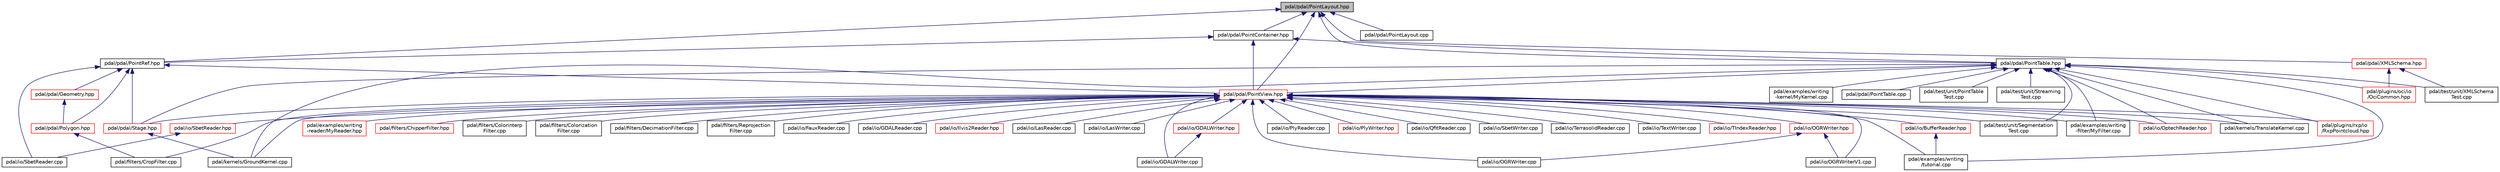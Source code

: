 digraph "pdal/pdal/PointLayout.hpp"
{
  edge [fontname="Helvetica",fontsize="10",labelfontname="Helvetica",labelfontsize="10"];
  node [fontname="Helvetica",fontsize="10",shape=record];
  Node1 [label="pdal/pdal/PointLayout.hpp",height=0.2,width=0.4,color="black", fillcolor="grey75", style="filled", fontcolor="black"];
  Node1 -> Node2 [dir="back",color="midnightblue",fontsize="10",style="solid",fontname="Helvetica"];
  Node2 [label="pdal/pdal/PointContainer.hpp",height=0.2,width=0.4,color="black", fillcolor="white", style="filled",URL="$PointContainer_8hpp.html"];
  Node2 -> Node3 [dir="back",color="midnightblue",fontsize="10",style="solid",fontname="Helvetica"];
  Node3 [label="pdal/pdal/PointRef.hpp",height=0.2,width=0.4,color="black", fillcolor="white", style="filled",URL="$PointRef_8hpp.html"];
  Node3 -> Node4 [dir="back",color="midnightblue",fontsize="10",style="solid",fontname="Helvetica"];
  Node4 [label="pdal/io/SbetReader.cpp",height=0.2,width=0.4,color="black", fillcolor="white", style="filled",URL="$SbetReader_8cpp.html"];
  Node3 -> Node5 [dir="back",color="midnightblue",fontsize="10",style="solid",fontname="Helvetica"];
  Node5 [label="pdal/pdal/Geometry.hpp",height=0.2,width=0.4,color="red", fillcolor="white", style="filled",URL="$Geometry_8hpp.html"];
  Node5 -> Node6 [dir="back",color="midnightblue",fontsize="10",style="solid",fontname="Helvetica"];
  Node6 [label="pdal/pdal/Polygon.hpp",height=0.2,width=0.4,color="red", fillcolor="white", style="filled",URL="$Polygon_8hpp.html"];
  Node6 -> Node7 [dir="back",color="midnightblue",fontsize="10",style="solid",fontname="Helvetica"];
  Node7 [label="pdal/filters/CropFilter.cpp",height=0.2,width=0.4,color="black", fillcolor="white", style="filled",URL="$CropFilter_8cpp.html"];
  Node3 -> Node8 [dir="back",color="midnightblue",fontsize="10",style="solid",fontname="Helvetica"];
  Node8 [label="pdal/pdal/PointView.hpp",height=0.2,width=0.4,color="red", fillcolor="white", style="filled",URL="$PointView_8hpp.html"];
  Node8 -> Node9 [dir="back",color="midnightblue",fontsize="10",style="solid",fontname="Helvetica"];
  Node9 [label="pdal/examples/writing\l/tutorial.cpp",height=0.2,width=0.4,color="black", fillcolor="white", style="filled",URL="$tutorial_8cpp.html"];
  Node8 -> Node10 [dir="back",color="midnightblue",fontsize="10",style="solid",fontname="Helvetica"];
  Node10 [label="pdal/examples/writing\l-filter/MyFilter.cpp",height=0.2,width=0.4,color="black", fillcolor="white", style="filled",URL="$MyFilter_8cpp.html"];
  Node8 -> Node11 [dir="back",color="midnightblue",fontsize="10",style="solid",fontname="Helvetica"];
  Node11 [label="pdal/examples/writing\l-reader/MyReader.hpp",height=0.2,width=0.4,color="red", fillcolor="white", style="filled",URL="$MyReader_8hpp.html"];
  Node8 -> Node12 [dir="back",color="midnightblue",fontsize="10",style="solid",fontname="Helvetica"];
  Node12 [label="pdal/filters/ChipperFilter.hpp",height=0.2,width=0.4,color="red", fillcolor="white", style="filled",URL="$ChipperFilter_8hpp.html"];
  Node8 -> Node13 [dir="back",color="midnightblue",fontsize="10",style="solid",fontname="Helvetica"];
  Node13 [label="pdal/filters/Colorinterp\lFilter.cpp",height=0.2,width=0.4,color="black", fillcolor="white", style="filled",URL="$ColorinterpFilter_8cpp.html"];
  Node8 -> Node14 [dir="back",color="midnightblue",fontsize="10",style="solid",fontname="Helvetica"];
  Node14 [label="pdal/filters/Colorization\lFilter.cpp",height=0.2,width=0.4,color="black", fillcolor="white", style="filled",URL="$ColorizationFilter_8cpp.html"];
  Node8 -> Node7 [dir="back",color="midnightblue",fontsize="10",style="solid",fontname="Helvetica"];
  Node8 -> Node15 [dir="back",color="midnightblue",fontsize="10",style="solid",fontname="Helvetica"];
  Node15 [label="pdal/filters/DecimationFilter.cpp",height=0.2,width=0.4,color="black", fillcolor="white", style="filled",URL="$DecimationFilter_8cpp.html"];
  Node8 -> Node16 [dir="back",color="midnightblue",fontsize="10",style="solid",fontname="Helvetica"];
  Node16 [label="pdal/filters/Reprojection\lFilter.cpp",height=0.2,width=0.4,color="black", fillcolor="white", style="filled",URL="$ReprojectionFilter_8cpp.html"];
  Node8 -> Node17 [dir="back",color="midnightblue",fontsize="10",style="solid",fontname="Helvetica"];
  Node17 [label="pdal/io/BufferReader.hpp",height=0.2,width=0.4,color="red", fillcolor="white", style="filled",URL="$BufferReader_8hpp.html"];
  Node17 -> Node9 [dir="back",color="midnightblue",fontsize="10",style="solid",fontname="Helvetica"];
  Node8 -> Node18 [dir="back",color="midnightblue",fontsize="10",style="solid",fontname="Helvetica"];
  Node18 [label="pdal/io/FauxReader.cpp",height=0.2,width=0.4,color="black", fillcolor="white", style="filled",URL="$FauxReader_8cpp.html"];
  Node8 -> Node19 [dir="back",color="midnightblue",fontsize="10",style="solid",fontname="Helvetica"];
  Node19 [label="pdal/io/GDALReader.cpp",height=0.2,width=0.4,color="black", fillcolor="white", style="filled",URL="$GDALReader_8cpp.html"];
  Node8 -> Node20 [dir="back",color="midnightblue",fontsize="10",style="solid",fontname="Helvetica"];
  Node20 [label="pdal/io/GDALWriter.hpp",height=0.2,width=0.4,color="red", fillcolor="white", style="filled",URL="$GDALWriter_8hpp.html"];
  Node20 -> Node21 [dir="back",color="midnightblue",fontsize="10",style="solid",fontname="Helvetica"];
  Node21 [label="pdal/io/GDALWriter.cpp",height=0.2,width=0.4,color="black", fillcolor="white", style="filled",URL="$GDALWriter_8cpp.html"];
  Node8 -> Node21 [dir="back",color="midnightblue",fontsize="10",style="solid",fontname="Helvetica"];
  Node8 -> Node22 [dir="back",color="midnightblue",fontsize="10",style="solid",fontname="Helvetica"];
  Node22 [label="pdal/io/Ilvis2Reader.hpp",height=0.2,width=0.4,color="red", fillcolor="white", style="filled",URL="$Ilvis2Reader_8hpp.html"];
  Node8 -> Node23 [dir="back",color="midnightblue",fontsize="10",style="solid",fontname="Helvetica"];
  Node23 [label="pdal/io/LasReader.cpp",height=0.2,width=0.4,color="black", fillcolor="white", style="filled",URL="$LasReader_8cpp.html"];
  Node8 -> Node24 [dir="back",color="midnightblue",fontsize="10",style="solid",fontname="Helvetica"];
  Node24 [label="pdal/io/LasWriter.cpp",height=0.2,width=0.4,color="black", fillcolor="white", style="filled",URL="$LasWriter_8cpp.html"];
  Node8 -> Node25 [dir="back",color="midnightblue",fontsize="10",style="solid",fontname="Helvetica"];
  Node25 [label="pdal/io/OGRWriter.hpp",height=0.2,width=0.4,color="red", fillcolor="white", style="filled",URL="$OGRWriter_8hpp.html"];
  Node25 -> Node26 [dir="back",color="midnightblue",fontsize="10",style="solid",fontname="Helvetica"];
  Node26 [label="pdal/io/OGRWriter.cpp",height=0.2,width=0.4,color="black", fillcolor="white", style="filled",URL="$OGRWriter_8cpp.html"];
  Node25 -> Node27 [dir="back",color="midnightblue",fontsize="10",style="solid",fontname="Helvetica"];
  Node27 [label="pdal/io/OGRWriterV1.cpp",height=0.2,width=0.4,color="black", fillcolor="white", style="filled",URL="$OGRWriterV1_8cpp.html"];
  Node8 -> Node26 [dir="back",color="midnightblue",fontsize="10",style="solid",fontname="Helvetica"];
  Node8 -> Node27 [dir="back",color="midnightblue",fontsize="10",style="solid",fontname="Helvetica"];
  Node8 -> Node28 [dir="back",color="midnightblue",fontsize="10",style="solid",fontname="Helvetica"];
  Node28 [label="pdal/io/OptechReader.hpp",height=0.2,width=0.4,color="red", fillcolor="white", style="filled",URL="$OptechReader_8hpp.html"];
  Node8 -> Node29 [dir="back",color="midnightblue",fontsize="10",style="solid",fontname="Helvetica"];
  Node29 [label="pdal/io/PlyReader.cpp",height=0.2,width=0.4,color="black", fillcolor="white", style="filled",URL="$PlyReader_8cpp.html"];
  Node8 -> Node30 [dir="back",color="midnightblue",fontsize="10",style="solid",fontname="Helvetica"];
  Node30 [label="pdal/io/PlyWriter.hpp",height=0.2,width=0.4,color="red", fillcolor="white", style="filled",URL="$PlyWriter_8hpp.html"];
  Node8 -> Node31 [dir="back",color="midnightblue",fontsize="10",style="solid",fontname="Helvetica"];
  Node31 [label="pdal/io/QfitReader.cpp",height=0.2,width=0.4,color="black", fillcolor="white", style="filled",URL="$QfitReader_8cpp.html"];
  Node8 -> Node32 [dir="back",color="midnightblue",fontsize="10",style="solid",fontname="Helvetica"];
  Node32 [label="pdal/io/SbetReader.hpp",height=0.2,width=0.4,color="red", fillcolor="white", style="filled",URL="$SbetReader_8hpp.html"];
  Node32 -> Node4 [dir="back",color="midnightblue",fontsize="10",style="solid",fontname="Helvetica"];
  Node8 -> Node33 [dir="back",color="midnightblue",fontsize="10",style="solid",fontname="Helvetica"];
  Node33 [label="pdal/io/SbetWriter.cpp",height=0.2,width=0.4,color="black", fillcolor="white", style="filled",URL="$SbetWriter_8cpp.html"];
  Node8 -> Node34 [dir="back",color="midnightblue",fontsize="10",style="solid",fontname="Helvetica"];
  Node34 [label="pdal/io/TerrasolidReader.cpp",height=0.2,width=0.4,color="black", fillcolor="white", style="filled",URL="$TerrasolidReader_8cpp.html"];
  Node8 -> Node35 [dir="back",color="midnightblue",fontsize="10",style="solid",fontname="Helvetica"];
  Node35 [label="pdal/io/TextWriter.cpp",height=0.2,width=0.4,color="black", fillcolor="white", style="filled",URL="$TextWriter_8cpp.html"];
  Node8 -> Node36 [dir="back",color="midnightblue",fontsize="10",style="solid",fontname="Helvetica"];
  Node36 [label="pdal/io/TIndexReader.hpp",height=0.2,width=0.4,color="red", fillcolor="white", style="filled",URL="$TIndexReader_8hpp.html"];
  Node8 -> Node37 [dir="back",color="midnightblue",fontsize="10",style="solid",fontname="Helvetica"];
  Node37 [label="pdal/kernels/GroundKernel.cpp",height=0.2,width=0.4,color="black", fillcolor="white", style="filled",URL="$GroundKernel_8cpp.html"];
  Node8 -> Node38 [dir="back",color="midnightblue",fontsize="10",style="solid",fontname="Helvetica"];
  Node38 [label="pdal/kernels/TranslateKernel.cpp",height=0.2,width=0.4,color="black", fillcolor="white", style="filled",URL="$TranslateKernel_8cpp.html"];
  Node8 -> Node39 [dir="back",color="midnightblue",fontsize="10",style="solid",fontname="Helvetica"];
  Node39 [label="pdal/pdal/Stage.hpp",height=0.2,width=0.4,color="red", fillcolor="white", style="filled",URL="$Stage_8hpp.html"];
  Node39 -> Node37 [dir="back",color="midnightblue",fontsize="10",style="solid",fontname="Helvetica"];
  Node8 -> Node40 [dir="back",color="midnightblue",fontsize="10",style="solid",fontname="Helvetica"];
  Node40 [label="pdal/plugins/rxp/io\l/RxpPointcloud.hpp",height=0.2,width=0.4,color="red", fillcolor="white", style="filled",URL="$RxpPointcloud_8hpp.html"];
  Node8 -> Node41 [dir="back",color="midnightblue",fontsize="10",style="solid",fontname="Helvetica"];
  Node41 [label="pdal/test/unit/Segmentation\lTest.cpp",height=0.2,width=0.4,color="black", fillcolor="white", style="filled",URL="$SegmentationTest_8cpp.html"];
  Node3 -> Node6 [dir="back",color="midnightblue",fontsize="10",style="solid",fontname="Helvetica"];
  Node3 -> Node39 [dir="back",color="midnightblue",fontsize="10",style="solid",fontname="Helvetica"];
  Node2 -> Node42 [dir="back",color="midnightblue",fontsize="10",style="solid",fontname="Helvetica"];
  Node42 [label="pdal/pdal/PointTable.hpp",height=0.2,width=0.4,color="black", fillcolor="white", style="filled",URL="$PointTable_8hpp.html"];
  Node42 -> Node9 [dir="back",color="midnightblue",fontsize="10",style="solid",fontname="Helvetica"];
  Node42 -> Node10 [dir="back",color="midnightblue",fontsize="10",style="solid",fontname="Helvetica"];
  Node42 -> Node43 [dir="back",color="midnightblue",fontsize="10",style="solid",fontname="Helvetica"];
  Node43 [label="pdal/examples/writing\l-kernel/MyKernel.cpp",height=0.2,width=0.4,color="black", fillcolor="white", style="filled",URL="$MyKernel_8cpp.html"];
  Node42 -> Node28 [dir="back",color="midnightblue",fontsize="10",style="solid",fontname="Helvetica"];
  Node42 -> Node37 [dir="back",color="midnightblue",fontsize="10",style="solid",fontname="Helvetica"];
  Node42 -> Node38 [dir="back",color="midnightblue",fontsize="10",style="solid",fontname="Helvetica"];
  Node42 -> Node44 [dir="back",color="midnightblue",fontsize="10",style="solid",fontname="Helvetica"];
  Node44 [label="pdal/pdal/PointTable.cpp",height=0.2,width=0.4,color="black", fillcolor="white", style="filled",URL="$PointTable_8cpp.html"];
  Node42 -> Node8 [dir="back",color="midnightblue",fontsize="10",style="solid",fontname="Helvetica"];
  Node42 -> Node39 [dir="back",color="midnightblue",fontsize="10",style="solid",fontname="Helvetica"];
  Node42 -> Node45 [dir="back",color="midnightblue",fontsize="10",style="solid",fontname="Helvetica"];
  Node45 [label="pdal/plugins/oci/io\l/OciCommon.hpp",height=0.2,width=0.4,color="red", fillcolor="white", style="filled",URL="$OciCommon_8hpp.html"];
  Node42 -> Node40 [dir="back",color="midnightblue",fontsize="10",style="solid",fontname="Helvetica"];
  Node42 -> Node46 [dir="back",color="midnightblue",fontsize="10",style="solid",fontname="Helvetica"];
  Node46 [label="pdal/test/unit/PointTable\lTest.cpp",height=0.2,width=0.4,color="black", fillcolor="white", style="filled",URL="$PointTableTest_8cpp.html"];
  Node42 -> Node41 [dir="back",color="midnightblue",fontsize="10",style="solid",fontname="Helvetica"];
  Node42 -> Node47 [dir="back",color="midnightblue",fontsize="10",style="solid",fontname="Helvetica"];
  Node47 [label="pdal/test/unit/Streaming\lTest.cpp",height=0.2,width=0.4,color="black", fillcolor="white", style="filled",URL="$StreamingTest_8cpp.html"];
  Node42 -> Node48 [dir="back",color="midnightblue",fontsize="10",style="solid",fontname="Helvetica"];
  Node48 [label="pdal/test/unit/XMLSchema\lTest.cpp",height=0.2,width=0.4,color="black", fillcolor="white", style="filled",URL="$XMLSchemaTest_8cpp.html"];
  Node2 -> Node8 [dir="back",color="midnightblue",fontsize="10",style="solid",fontname="Helvetica"];
  Node1 -> Node49 [dir="back",color="midnightblue",fontsize="10",style="solid",fontname="Helvetica"];
  Node49 [label="pdal/pdal/PointLayout.cpp",height=0.2,width=0.4,color="black", fillcolor="white", style="filled",URL="$PointLayout_8cpp.html"];
  Node1 -> Node3 [dir="back",color="midnightblue",fontsize="10",style="solid",fontname="Helvetica"];
  Node1 -> Node42 [dir="back",color="midnightblue",fontsize="10",style="solid",fontname="Helvetica"];
  Node1 -> Node8 [dir="back",color="midnightblue",fontsize="10",style="solid",fontname="Helvetica"];
  Node1 -> Node50 [dir="back",color="midnightblue",fontsize="10",style="solid",fontname="Helvetica"];
  Node50 [label="pdal/pdal/XMLSchema.hpp",height=0.2,width=0.4,color="red", fillcolor="white", style="filled",URL="$XMLSchema_8hpp.html"];
  Node50 -> Node45 [dir="back",color="midnightblue",fontsize="10",style="solid",fontname="Helvetica"];
  Node50 -> Node48 [dir="back",color="midnightblue",fontsize="10",style="solid",fontname="Helvetica"];
}
